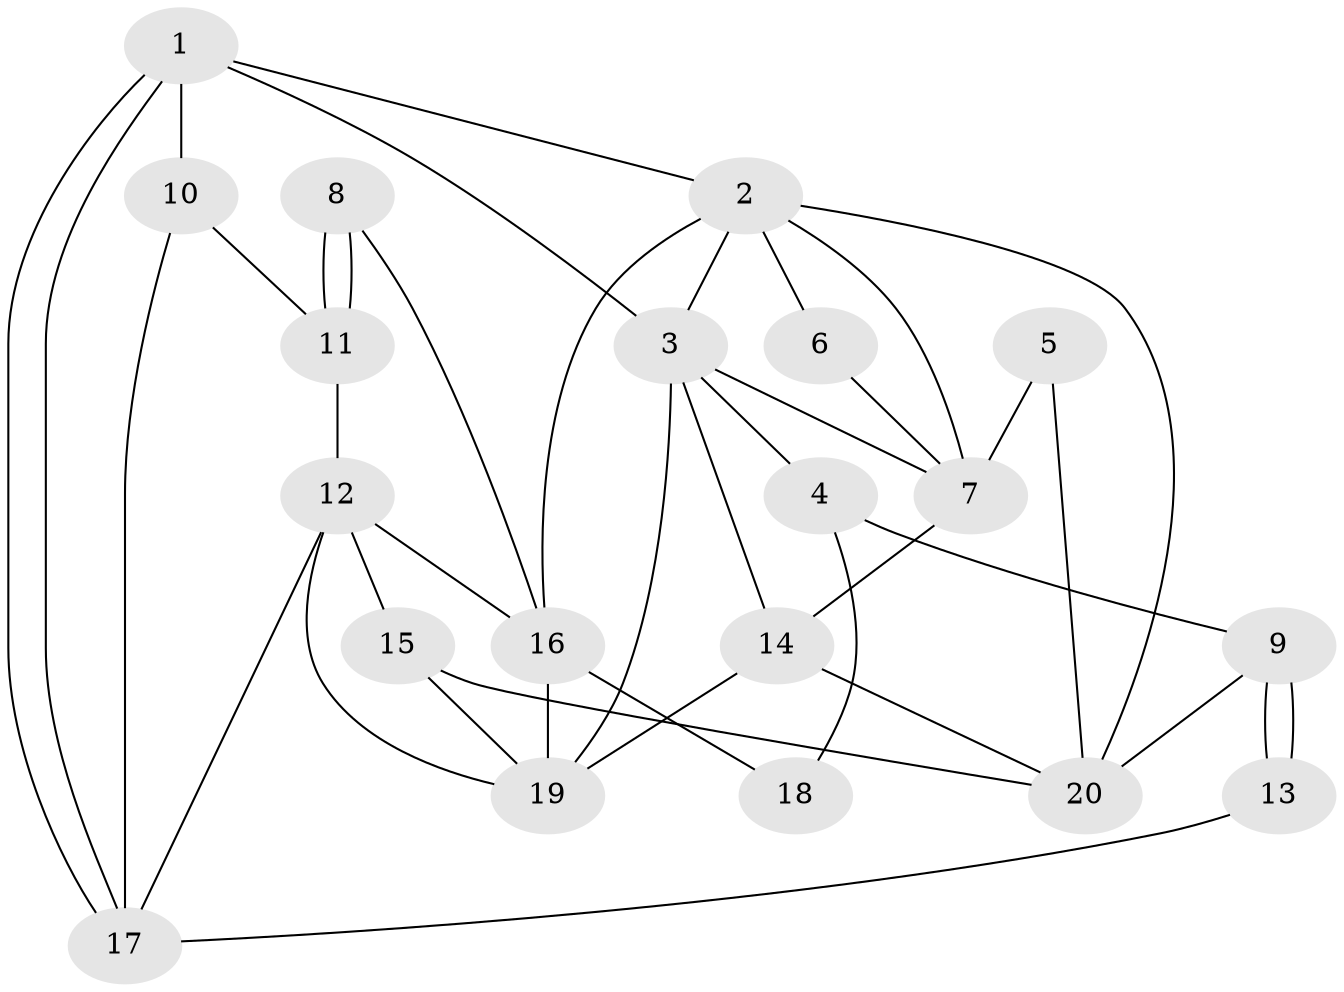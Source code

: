 // Generated by graph-tools (version 1.1) at 2025/46/02/15/25 05:46:28]
// undirected, 20 vertices, 40 edges
graph export_dot {
graph [start="1"]
  node [color=gray90,style=filled];
  1;
  2;
  3;
  4;
  5;
  6;
  7;
  8;
  9;
  10;
  11;
  12;
  13;
  14;
  15;
  16;
  17;
  18;
  19;
  20;
  1 -- 17;
  1 -- 17;
  1 -- 3;
  1 -- 2;
  1 -- 10;
  2 -- 3;
  2 -- 6;
  2 -- 7;
  2 -- 16;
  2 -- 20;
  3 -- 19;
  3 -- 14;
  3 -- 4;
  3 -- 7;
  4 -- 9;
  4 -- 18;
  5 -- 7;
  5 -- 20;
  6 -- 7;
  7 -- 14;
  8 -- 16;
  8 -- 11;
  8 -- 11;
  9 -- 20;
  9 -- 13;
  9 -- 13;
  10 -- 17;
  10 -- 11;
  11 -- 12;
  12 -- 15;
  12 -- 16;
  12 -- 17;
  12 -- 19;
  13 -- 17;
  14 -- 19;
  14 -- 20;
  15 -- 20;
  15 -- 19;
  16 -- 18;
  16 -- 19;
}
